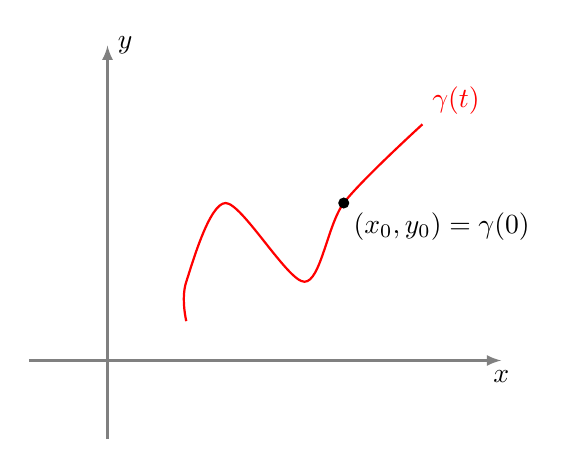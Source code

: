 \begin{tikzpicture}[scale=1]

\draw[->,>=latex,thick, gray] (-1,0)--(5,0) node[below,black] {$x$};
\draw[->,>=latex,thick, gray] (0,-1)--(0,4) node[right,black] {$y$};

% \draw[red,thick] (3,2) ..  controls (0,1) and (1,0) .. (2,2);
\draw [red,thick] plot [smooth] coordinates {(4,3) (3,2) (2.5,1) (1.5,2) (1,1)  (1,0.5)};

\node[red] at (4,3) [above right] {$\gamma(t)$};

\fill (3,2) circle (2pt) node[below right] {$(x_0,y_0) = \gamma(0)$}; 

\end{tikzpicture}